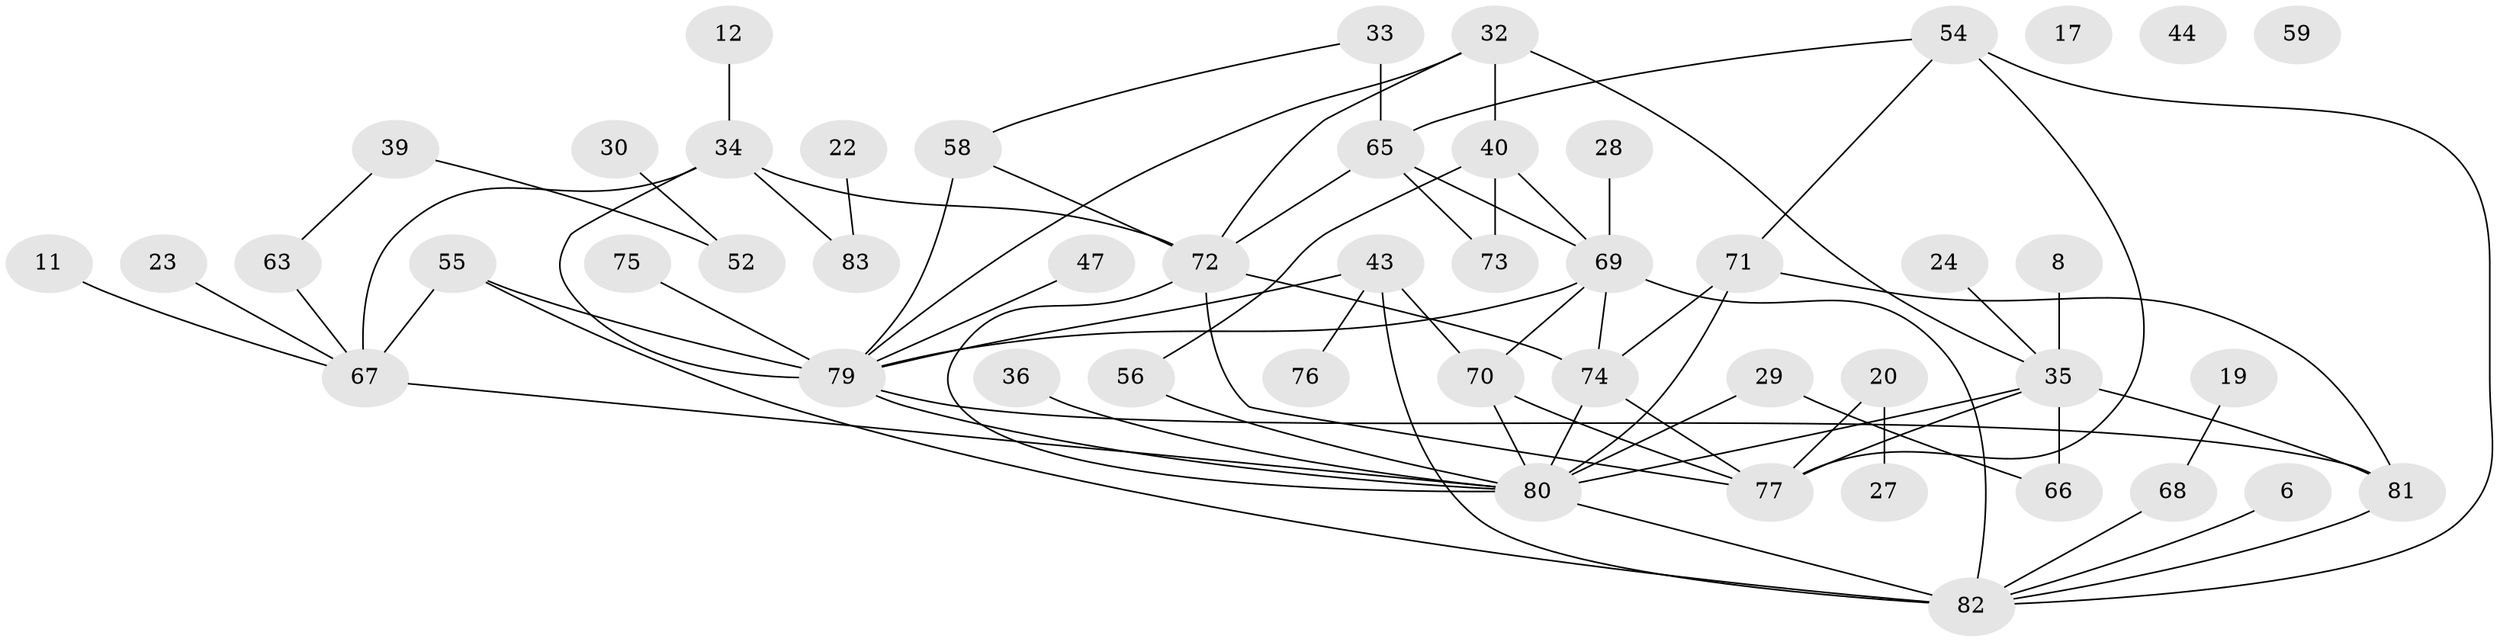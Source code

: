 // original degree distribution, {5: 0.10843373493975904, 2: 0.2289156626506024, 1: 0.2289156626506024, 4: 0.12048192771084337, 6: 0.060240963855421686, 0: 0.03614457831325301, 3: 0.1686746987951807, 7: 0.04819277108433735}
// Generated by graph-tools (version 1.1) at 2025/42/03/04/25 21:42:29]
// undirected, 49 vertices, 74 edges
graph export_dot {
graph [start="1"]
  node [color=gray90,style=filled];
  6;
  8;
  11;
  12;
  17;
  19;
  20;
  22;
  23;
  24;
  27;
  28;
  29;
  30;
  32 [super="+25"];
  33 [super="+18"];
  34;
  35 [super="+21"];
  36;
  39;
  40;
  43 [super="+31+15"];
  44;
  47;
  52;
  54 [super="+49"];
  55 [super="+53"];
  56;
  58;
  59;
  63;
  65;
  66;
  67 [super="+26"];
  68;
  69 [super="+57+14+50"];
  70 [super="+45+2"];
  71 [super="+38"];
  72 [super="+61"];
  73 [super="+64"];
  74 [super="+41+37"];
  75;
  76;
  77;
  79 [super="+51+62"];
  80 [super="+78+48"];
  81 [super="+60"];
  82 [super="+9"];
  83 [super="+10"];
  6 -- 82;
  8 -- 35;
  11 -- 67;
  12 -- 34;
  19 -- 68;
  20 -- 27;
  20 -- 77;
  22 -- 83;
  23 -- 67;
  24 -- 35;
  28 -- 69;
  29 -- 66;
  29 -- 80;
  30 -- 52;
  32 -- 40 [weight=2];
  32 -- 72;
  32 -- 35;
  32 -- 79;
  33 -- 58;
  33 -- 65 [weight=2];
  34 -- 67 [weight=2];
  34 -- 72 [weight=2];
  34 -- 83;
  34 -- 79;
  35 -- 66;
  35 -- 77 [weight=2];
  35 -- 81;
  35 -- 80 [weight=2];
  36 -- 80;
  39 -- 52;
  39 -- 63;
  40 -- 56;
  40 -- 69;
  40 -- 73;
  43 -- 76;
  43 -- 82;
  43 -- 79;
  43 -- 70;
  47 -- 79;
  54 -- 65;
  54 -- 82;
  54 -- 77;
  54 -- 71;
  55 -- 79;
  55 -- 82;
  55 -- 67;
  56 -- 80;
  58 -- 72;
  58 -- 79;
  63 -- 67;
  65 -- 69;
  65 -- 72;
  65 -- 73;
  67 -- 80;
  68 -- 82;
  69 -- 74 [weight=3];
  69 -- 82 [weight=2];
  69 -- 79;
  69 -- 70 [weight=2];
  70 -- 77;
  70 -- 80;
  71 -- 81 [weight=2];
  71 -- 74 [weight=2];
  71 -- 80;
  72 -- 74;
  72 -- 77;
  72 -- 80;
  74 -- 77;
  74 -- 80;
  75 -- 79;
  79 -- 80;
  79 -- 81 [weight=2];
  80 -- 82;
  81 -- 82;
}
